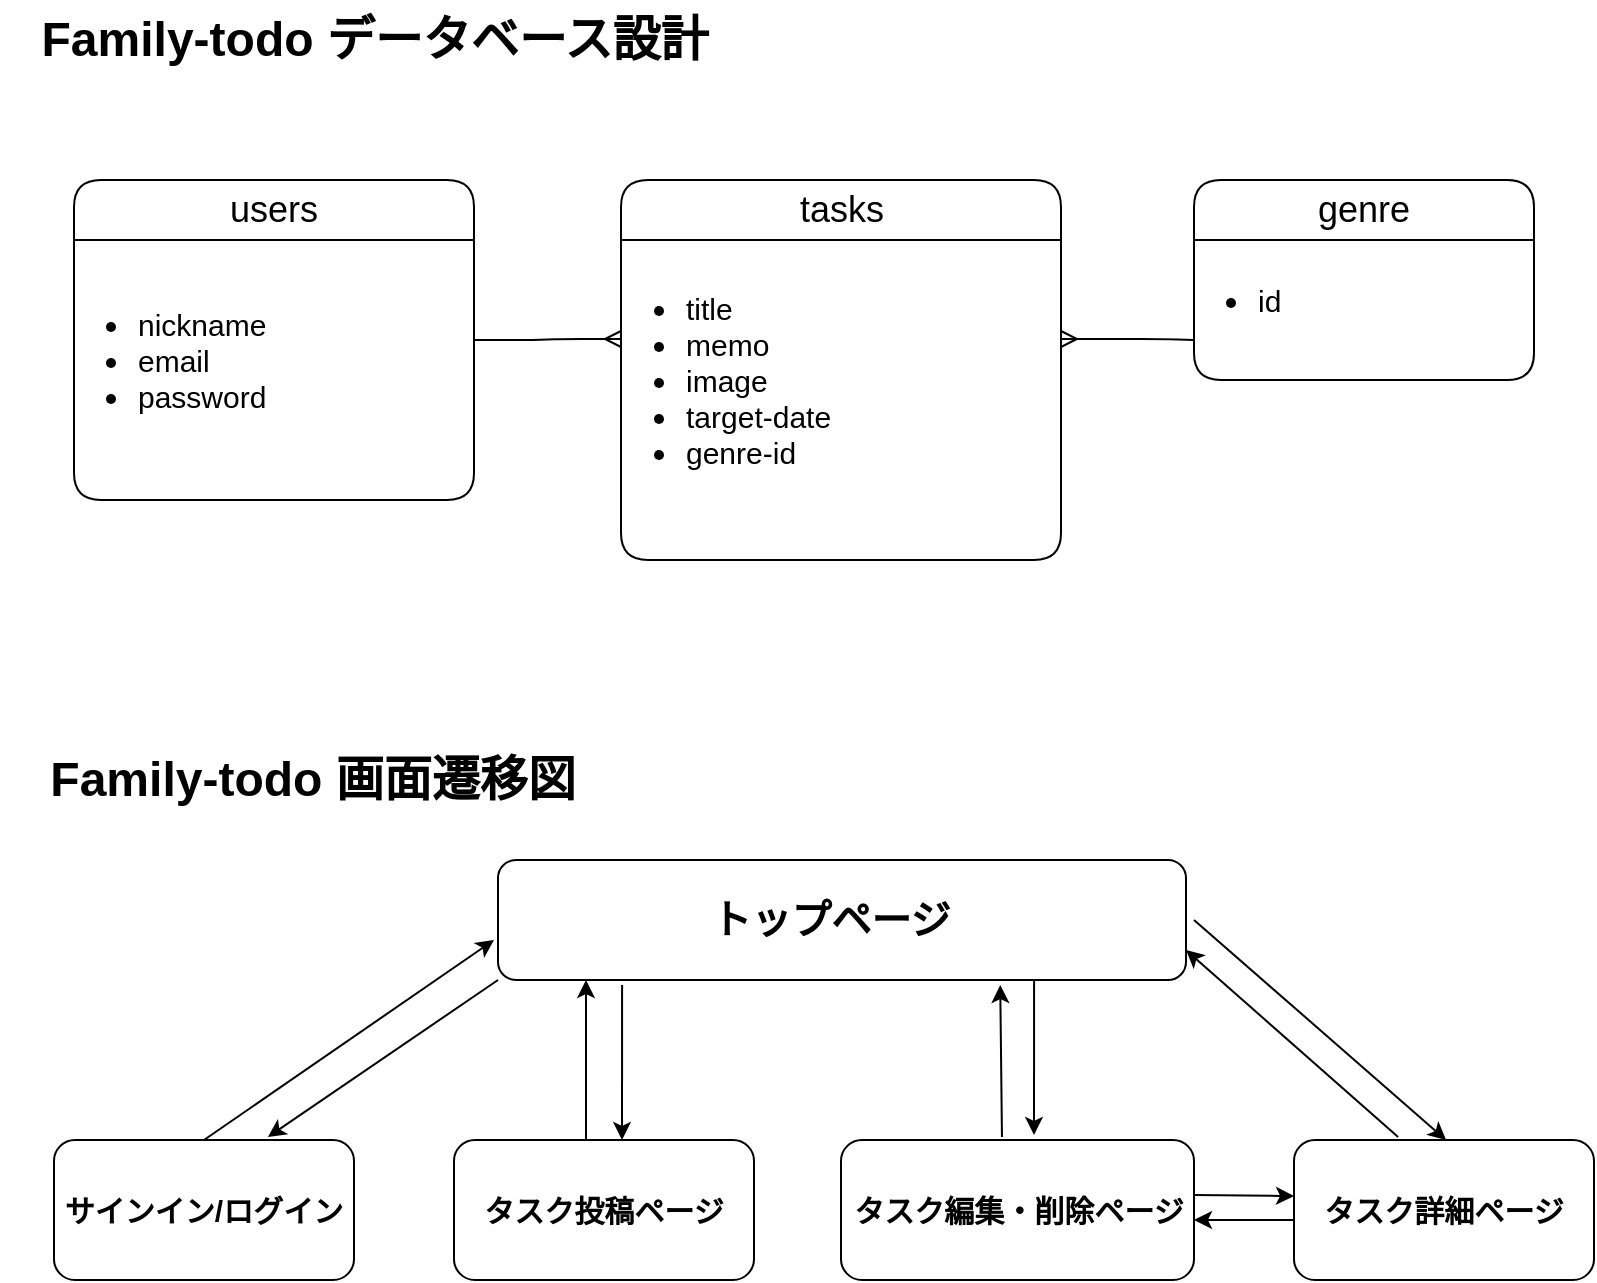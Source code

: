 <mxfile>
    <diagram id="M4ciVnUvvojjJNRaAbbJ" name="ページ1">
        <mxGraphModel dx="1686" dy="725" grid="1" gridSize="10" guides="1" tooltips="1" connect="1" arrows="1" fold="1" page="1" pageScale="1" pageWidth="827" pageHeight="1169" math="0" shadow="0">
            <root>
                <mxCell id="0"/>
                <mxCell id="1" parent="0"/>
                <mxCell id="3" value="&lt;font style=&quot;font-weight: normal; font-size: 18px;&quot;&gt;tasks&lt;/font&gt;" style="swimlane;whiteSpace=wrap;html=1;rounded=1;startSize=30;" vertex="1" parent="1">
                    <mxGeometry x="303.5" y="120" width="220" height="190" as="geometry"/>
                </mxCell>
                <mxCell id="9" value="&lt;ul style=&quot;font-size: 15px;&quot;&gt;&lt;li style=&quot;font-size: 15px;&quot;&gt;title&lt;/li&gt;&lt;li style=&quot;font-size: 15px;&quot;&gt;memo&lt;/li&gt;&lt;li style=&quot;font-size: 15px;&quot;&gt;image&lt;/li&gt;&lt;li style=&quot;font-size: 15px;&quot;&gt;target-date&lt;/li&gt;&lt;li style=&quot;font-size: 15px;&quot;&gt;genre-id&lt;/li&gt;&lt;/ul&gt;" style="text;strokeColor=none;fillColor=none;html=1;whiteSpace=wrap;verticalAlign=middle;overflow=hidden;rounded=1;strokeWidth=0;fontSize=15;" vertex="1" parent="3">
                    <mxGeometry x="-10" y="30" width="120" height="140" as="geometry"/>
                </mxCell>
                <mxCell id="4" value="Family-todo データベース設計" style="text;strokeColor=none;fillColor=none;html=1;fontSize=24;fontStyle=1;verticalAlign=middle;align=center;rounded=1;" vertex="1" parent="1">
                    <mxGeometry x="10" y="30" width="340" height="40" as="geometry"/>
                </mxCell>
                <mxCell id="6" value="&lt;font style=&quot;font-size: 18px; font-weight: normal;&quot;&gt;users&lt;/font&gt;" style="swimlane;whiteSpace=wrap;html=1;rounded=1;startSize=30;" vertex="1" parent="1">
                    <mxGeometry x="30" y="120" width="200" height="160" as="geometry"/>
                </mxCell>
                <mxCell id="12" value="&lt;ul style=&quot;font-size: 15px;&quot;&gt;&lt;li style=&quot;font-size: 15px;&quot;&gt;nickname&lt;/li&gt;&lt;li style=&quot;font-size: 15px;&quot;&gt;email&lt;/li&gt;&lt;li style=&quot;font-size: 15px;&quot;&gt;password&lt;/li&gt;&lt;/ul&gt;" style="text;strokeColor=none;fillColor=none;html=1;whiteSpace=wrap;verticalAlign=middle;overflow=hidden;rounded=1;strokeWidth=0;fontSize=15;" vertex="1" parent="6">
                    <mxGeometry x="-10" y="20" width="120" height="140" as="geometry"/>
                </mxCell>
                <mxCell id="7" value="&lt;span style=&quot;font-weight: normal;&quot;&gt;&lt;font style=&quot;font-size: 18px;&quot;&gt;genre&lt;/font&gt;&lt;/span&gt;" style="swimlane;whiteSpace=wrap;html=1;rounded=1;startSize=30;" vertex="1" parent="1">
                    <mxGeometry x="590" y="120" width="170" height="100" as="geometry"/>
                </mxCell>
                <mxCell id="11" value="&lt;ul style=&quot;font-size: 15px;&quot;&gt;&lt;li style=&quot;font-size: 15px;&quot;&gt;id&lt;/li&gt;&lt;/ul&gt;" style="text;strokeColor=none;fillColor=none;html=1;whiteSpace=wrap;verticalAlign=middle;overflow=hidden;rounded=1;fontSize=15;" vertex="1" parent="7">
                    <mxGeometry x="-10" y="20" width="100" height="80" as="geometry"/>
                </mxCell>
                <mxCell id="15" value="" style="edgeStyle=entityRelationEdgeStyle;fontSize=12;html=1;endArrow=ERmany;exitX=1;exitY=0.5;exitDx=0;exitDy=0;endFill=0;" edge="1" parent="1" source="6">
                    <mxGeometry width="100" height="100" relative="1" as="geometry">
                        <mxPoint x="243.5" y="199.5" as="sourcePoint"/>
                        <mxPoint x="303.5" y="199.5" as="targetPoint"/>
                    </mxGeometry>
                </mxCell>
                <mxCell id="16" value="" style="fontSize=12;html=1;endArrow=ERmany;endFill=0;" edge="1" parent="1">
                    <mxGeometry width="100" height="100" relative="1" as="geometry">
                        <mxPoint x="590" y="200" as="sourcePoint"/>
                        <mxPoint x="523.5" y="199.5" as="targetPoint"/>
                        <Array as="points">
                            <mxPoint x="573.5" y="199.5"/>
                            <mxPoint x="533.5" y="199.5"/>
                        </Array>
                    </mxGeometry>
                </mxCell>
                <mxCell id="18" value="Family-todo 画面遷移図" style="text;strokeColor=none;fillColor=none;html=1;fontSize=24;fontStyle=1;verticalAlign=middle;align=center;rounded=1;" vertex="1" parent="1">
                    <mxGeometry x="-6.5" y="400" width="310" height="40" as="geometry"/>
                </mxCell>
                <mxCell id="19" value="&lt;font style=&quot;font-size: 20px;&quot;&gt;&lt;b&gt;トップページ&amp;nbsp;&amp;nbsp;&lt;br&gt;&lt;/b&gt;&lt;/font&gt;" style="whiteSpace=wrap;html=1;align=center;rounded=1;strokeWidth=1;fontSize=18;" vertex="1" parent="1">
                    <mxGeometry x="242" y="460" width="344" height="60" as="geometry"/>
                </mxCell>
                <mxCell id="20" value="&lt;b style=&quot;&quot;&gt;&lt;font style=&quot;font-size: 15px;&quot;&gt;サインイン/ログイン&lt;/font&gt;&lt;/b&gt;" style="whiteSpace=wrap;html=1;align=center;rounded=1;strokeWidth=1;fontSize=18;" vertex="1" parent="1">
                    <mxGeometry x="20" y="600" width="150" height="70" as="geometry"/>
                </mxCell>
                <mxCell id="21" value="&lt;b style=&quot;&quot;&gt;&lt;font style=&quot;font-size: 15px;&quot;&gt;タスク投稿ページ&lt;/font&gt;&lt;/b&gt;" style="whiteSpace=wrap;html=1;align=center;rounded=1;strokeWidth=1;fontSize=18;" vertex="1" parent="1">
                    <mxGeometry x="220" y="600" width="150" height="70" as="geometry"/>
                </mxCell>
                <mxCell id="22" value="&lt;b style=&quot;&quot;&gt;&lt;font style=&quot;font-size: 15px;&quot;&gt;タスク編集・削除ページ&lt;/font&gt;&lt;/b&gt;" style="whiteSpace=wrap;html=1;align=center;rounded=1;strokeWidth=1;fontSize=18;" vertex="1" parent="1">
                    <mxGeometry x="413.5" y="600" width="176.5" height="70" as="geometry"/>
                </mxCell>
                <mxCell id="23" value="&lt;b style=&quot;&quot;&gt;&lt;font style=&quot;font-size: 15px;&quot;&gt;タスク詳細ページ&lt;/font&gt;&lt;/b&gt;" style="whiteSpace=wrap;html=1;align=center;rounded=1;strokeWidth=1;fontSize=18;" vertex="1" parent="1">
                    <mxGeometry x="640" y="600" width="150" height="70" as="geometry"/>
                </mxCell>
                <mxCell id="25" value="" style="endArrow=classic;html=1;fontSize=15;exitX=0.5;exitY=0;exitDx=0;exitDy=0;" edge="1" parent="1" source="20">
                    <mxGeometry width="50" height="50" relative="1" as="geometry">
                        <mxPoint x="105" y="590" as="sourcePoint"/>
                        <mxPoint x="240" y="500" as="targetPoint"/>
                    </mxGeometry>
                </mxCell>
                <mxCell id="26" value="" style="endArrow=classic;html=1;fontSize=15;entryX=0.713;entryY=-0.021;entryDx=0;entryDy=0;entryPerimeter=0;" edge="1" parent="1" target="20">
                    <mxGeometry width="50" height="50" relative="1" as="geometry">
                        <mxPoint x="242" y="520" as="sourcePoint"/>
                        <mxPoint x="122" y="600" as="targetPoint"/>
                    </mxGeometry>
                </mxCell>
                <mxCell id="27" value="" style="endArrow=classic;html=1;fontSize=15;exitX=0.44;exitY=-0.007;exitDx=0;exitDy=0;exitPerimeter=0;" edge="1" parent="1" source="21">
                    <mxGeometry width="50" height="50" relative="1" as="geometry">
                        <mxPoint x="304" y="590" as="sourcePoint"/>
                        <mxPoint x="286" y="520" as="targetPoint"/>
                    </mxGeometry>
                </mxCell>
                <mxCell id="29" value="" style="endArrow=classic;html=1;fontSize=15;exitX=0.553;exitY=-0.036;exitDx=0;exitDy=0;exitPerimeter=0;" edge="1" parent="1">
                    <mxGeometry width="50" height="50" relative="1" as="geometry">
                        <mxPoint x="304.05" y="522.52" as="sourcePoint"/>
                        <mxPoint x="304" y="600" as="targetPoint"/>
                    </mxGeometry>
                </mxCell>
                <mxCell id="30" value="" style="endArrow=classic;html=1;fontSize=15;exitX=0.456;exitY=-0.021;exitDx=0;exitDy=0;exitPerimeter=0;entryX=0.73;entryY=1.042;entryDx=0;entryDy=0;entryPerimeter=0;" edge="1" parent="1" source="22" target="19">
                    <mxGeometry width="50" height="50" relative="1" as="geometry">
                        <mxPoint x="296" y="609.51" as="sourcePoint"/>
                        <mxPoint x="486" y="520" as="targetPoint"/>
                    </mxGeometry>
                </mxCell>
                <mxCell id="31" value="" style="endArrow=classic;html=1;fontSize=15;exitX=0.553;exitY=-0.036;exitDx=0;exitDy=0;exitPerimeter=0;" edge="1" parent="1">
                    <mxGeometry width="50" height="50" relative="1" as="geometry">
                        <mxPoint x="510.05" y="520" as="sourcePoint"/>
                        <mxPoint x="510" y="597.48" as="targetPoint"/>
                    </mxGeometry>
                </mxCell>
                <mxCell id="32" value="" style="endArrow=classic;html=1;fontSize=15;exitX=0.347;exitY=-0.021;exitDx=0;exitDy=0;exitPerimeter=0;entryX=1;entryY=0.75;entryDx=0;entryDy=0;" edge="1" parent="1" source="23" target="19">
                    <mxGeometry width="50" height="50" relative="1" as="geometry">
                        <mxPoint x="660" y="590" as="sourcePoint"/>
                        <mxPoint x="590" y="500" as="targetPoint"/>
                    </mxGeometry>
                </mxCell>
                <mxCell id="33" value="" style="endArrow=classic;html=1;fontSize=15;entryX=1;entryY=0.75;entryDx=0;entryDy=0;" edge="1" parent="1">
                    <mxGeometry width="50" height="50" relative="1" as="geometry">
                        <mxPoint x="590" y="490" as="sourcePoint"/>
                        <mxPoint x="716.05" y="600" as="targetPoint"/>
                    </mxGeometry>
                </mxCell>
                <mxCell id="34" value="" style="endArrow=classic;html=1;fontSize=15;exitX=1;exitY=0.393;exitDx=0;exitDy=0;exitPerimeter=0;" edge="1" parent="1" source="22">
                    <mxGeometry width="50" height="50" relative="1" as="geometry">
                        <mxPoint x="590" y="620" as="sourcePoint"/>
                        <mxPoint x="640" y="628" as="targetPoint"/>
                    </mxGeometry>
                </mxCell>
                <mxCell id="35" value="" style="endArrow=classic;html=1;fontSize=15;" edge="1" parent="1">
                    <mxGeometry width="50" height="50" relative="1" as="geometry">
                        <mxPoint x="640" y="640" as="sourcePoint"/>
                        <mxPoint x="590" y="640" as="targetPoint"/>
                    </mxGeometry>
                </mxCell>
            </root>
        </mxGraphModel>
    </diagram>
</mxfile>